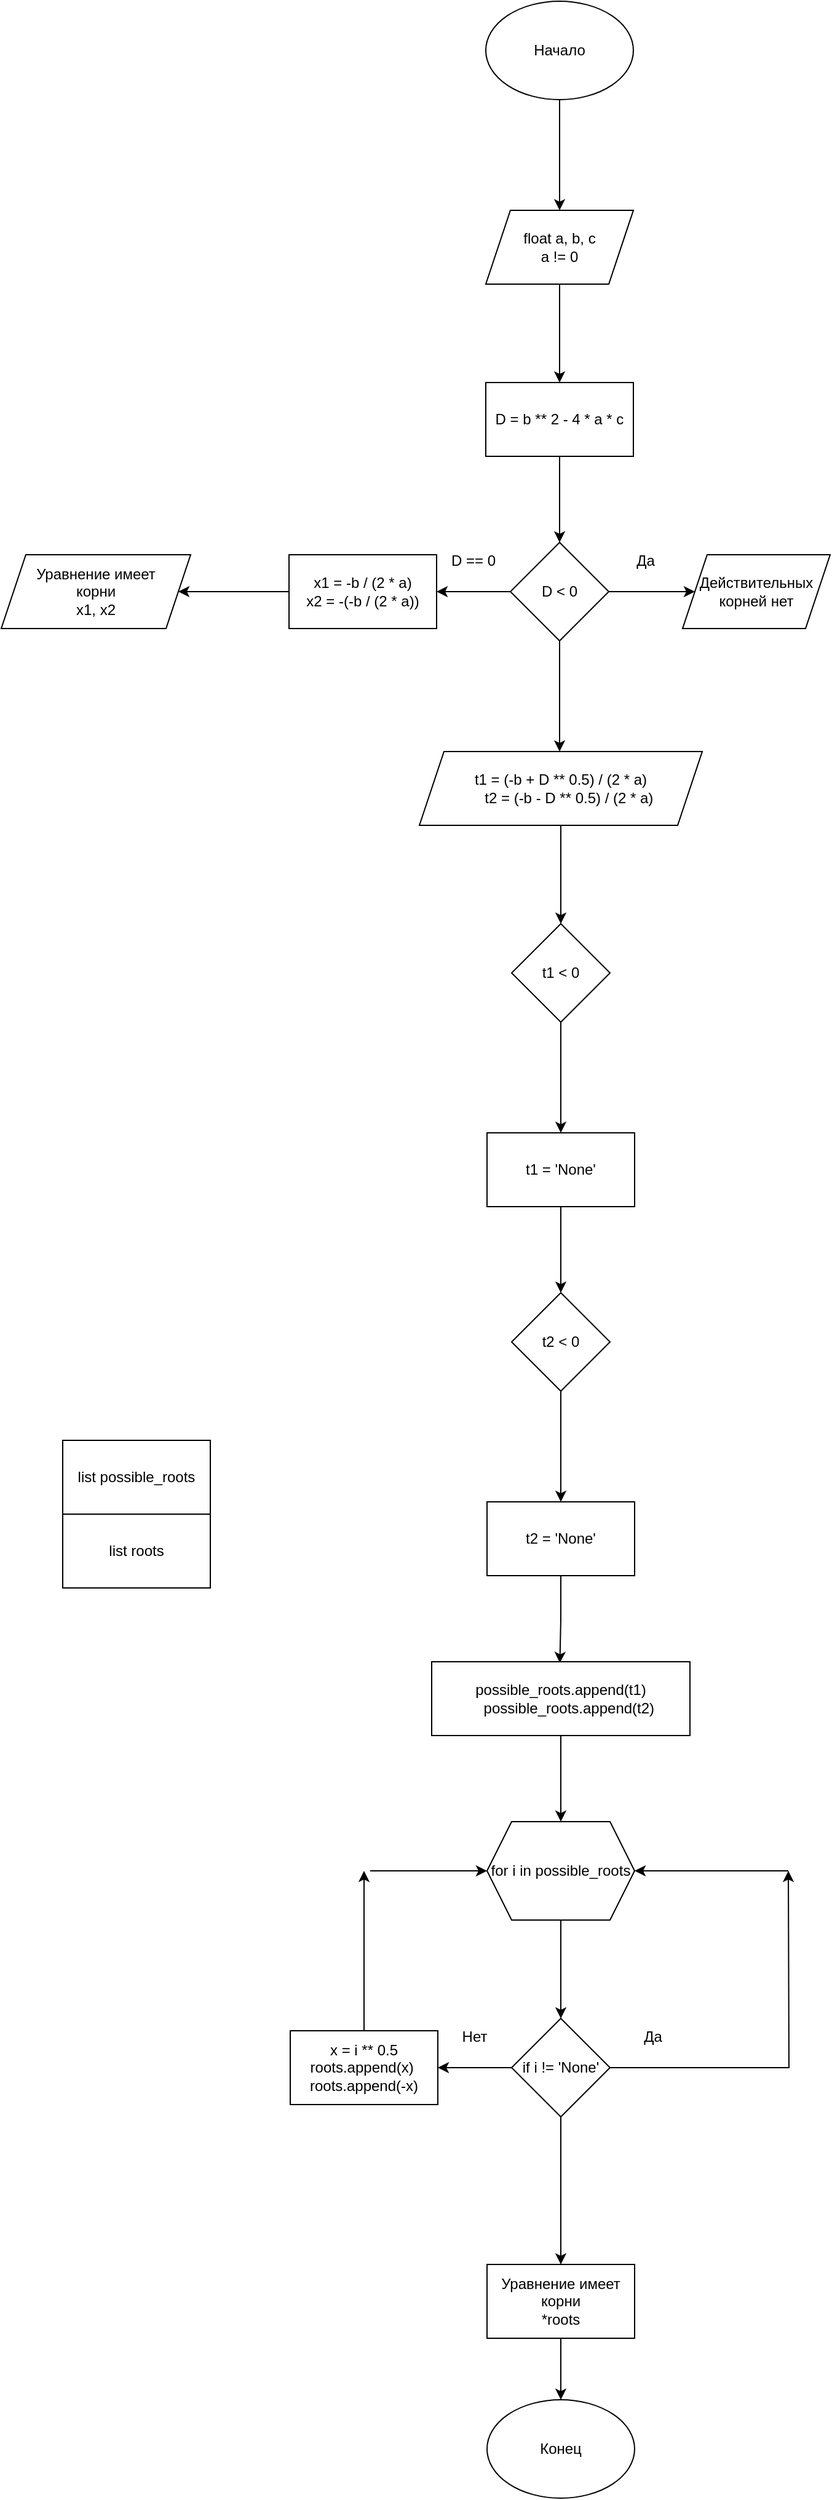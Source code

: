 <mxfile version="15.5.9" type="device"><diagram id="iihoYzBAxwMBxzGWxI2n" name="Page-1"><mxGraphModel dx="1865" dy="547" grid="1" gridSize="10" guides="1" tooltips="1" connect="1" arrows="1" fold="1" page="1" pageScale="1" pageWidth="827" pageHeight="1169" math="0" shadow="0"><root><mxCell id="0"/><mxCell id="1" parent="0"/><mxCell id="AyKairmPAvtW1os0cG4y-4" value="" style="edgeStyle=orthogonalEdgeStyle;rounded=0;orthogonalLoop=1;jettySize=auto;html=1;" edge="1" parent="1" source="AyKairmPAvtW1os0cG4y-1" target="AyKairmPAvtW1os0cG4y-3"><mxGeometry relative="1" as="geometry"/></mxCell><mxCell id="AyKairmPAvtW1os0cG4y-1" value="Начало" style="ellipse;whiteSpace=wrap;html=1;" vertex="1" parent="1"><mxGeometry x="354" y="40" width="120" height="80" as="geometry"/></mxCell><mxCell id="AyKairmPAvtW1os0cG4y-6" value="" style="edgeStyle=orthogonalEdgeStyle;rounded=0;orthogonalLoop=1;jettySize=auto;html=1;" edge="1" parent="1" source="AyKairmPAvtW1os0cG4y-3" target="AyKairmPAvtW1os0cG4y-5"><mxGeometry relative="1" as="geometry"/></mxCell><mxCell id="AyKairmPAvtW1os0cG4y-3" value="float a, b, c&lt;br&gt;a != 0" style="shape=parallelogram;perimeter=parallelogramPerimeter;whiteSpace=wrap;html=1;fixedSize=1;" vertex="1" parent="1"><mxGeometry x="354" y="210" width="120" height="60" as="geometry"/></mxCell><mxCell id="AyKairmPAvtW1os0cG4y-8" value="" style="edgeStyle=orthogonalEdgeStyle;rounded=0;orthogonalLoop=1;jettySize=auto;html=1;" edge="1" parent="1" source="AyKairmPAvtW1os0cG4y-5" target="AyKairmPAvtW1os0cG4y-7"><mxGeometry relative="1" as="geometry"/></mxCell><mxCell id="AyKairmPAvtW1os0cG4y-5" value="D = b ** 2 - 4 * a * c" style="whiteSpace=wrap;html=1;" vertex="1" parent="1"><mxGeometry x="354" y="350" width="120" height="60" as="geometry"/></mxCell><mxCell id="AyKairmPAvtW1os0cG4y-10" value="" style="edgeStyle=orthogonalEdgeStyle;rounded=0;orthogonalLoop=1;jettySize=auto;html=1;" edge="1" parent="1" source="AyKairmPAvtW1os0cG4y-7" target="AyKairmPAvtW1os0cG4y-9"><mxGeometry relative="1" as="geometry"/></mxCell><mxCell id="AyKairmPAvtW1os0cG4y-15" value="" style="edgeStyle=orthogonalEdgeStyle;rounded=0;orthogonalLoop=1;jettySize=auto;html=1;" edge="1" parent="1" source="AyKairmPAvtW1os0cG4y-7" target="AyKairmPAvtW1os0cG4y-14"><mxGeometry relative="1" as="geometry"/></mxCell><mxCell id="AyKairmPAvtW1os0cG4y-20" value="" style="edgeStyle=orthogonalEdgeStyle;rounded=0;orthogonalLoop=1;jettySize=auto;html=1;" edge="1" parent="1" source="AyKairmPAvtW1os0cG4y-7"><mxGeometry relative="1" as="geometry"><mxPoint x="414" y="650" as="targetPoint"/></mxGeometry></mxCell><mxCell id="AyKairmPAvtW1os0cG4y-7" value="D &amp;lt; 0" style="rhombus;whiteSpace=wrap;html=1;" vertex="1" parent="1"><mxGeometry x="374" y="480" width="80" height="80" as="geometry"/></mxCell><mxCell id="AyKairmPAvtW1os0cG4y-9" value="Действительных&lt;br&gt;корней нет" style="shape=parallelogram;perimeter=parallelogramPerimeter;whiteSpace=wrap;html=1;fixedSize=1;" vertex="1" parent="1"><mxGeometry x="514" y="490" width="120" height="60" as="geometry"/></mxCell><mxCell id="AyKairmPAvtW1os0cG4y-11" value="Да" style="text;html=1;strokeColor=none;fillColor=none;align=center;verticalAlign=middle;whiteSpace=wrap;rounded=0;" vertex="1" parent="1"><mxGeometry x="454" y="480" width="60" height="30" as="geometry"/></mxCell><mxCell id="AyKairmPAvtW1os0cG4y-17" value="" style="edgeStyle=orthogonalEdgeStyle;rounded=0;orthogonalLoop=1;jettySize=auto;html=1;" edge="1" parent="1" source="AyKairmPAvtW1os0cG4y-14" target="AyKairmPAvtW1os0cG4y-16"><mxGeometry relative="1" as="geometry"/></mxCell><mxCell id="AyKairmPAvtW1os0cG4y-14" value="x1 = -b / (2 * a)&lt;br&gt;x2 = -(-b / (2 * a))" style="whiteSpace=wrap;html=1;" vertex="1" parent="1"><mxGeometry x="194" y="490" width="120" height="60" as="geometry"/></mxCell><mxCell id="AyKairmPAvtW1os0cG4y-16" value="Уравнение имеет&lt;br&gt;корни&lt;br&gt;x1, x2" style="shape=parallelogram;perimeter=parallelogramPerimeter;whiteSpace=wrap;html=1;fixedSize=1;" vertex="1" parent="1"><mxGeometry x="-40" y="490" width="154" height="60" as="geometry"/></mxCell><mxCell id="AyKairmPAvtW1os0cG4y-18" value="D == 0" style="text;html=1;strokeColor=none;fillColor=none;align=center;verticalAlign=middle;whiteSpace=wrap;rounded=0;" vertex="1" parent="1"><mxGeometry x="314" y="480" width="60" height="30" as="geometry"/></mxCell><mxCell id="AyKairmPAvtW1os0cG4y-23" value="" style="edgeStyle=orthogonalEdgeStyle;rounded=0;orthogonalLoop=1;jettySize=auto;html=1;" edge="1" parent="1" source="AyKairmPAvtW1os0cG4y-21"><mxGeometry relative="1" as="geometry"><mxPoint x="415" y="790" as="targetPoint"/></mxGeometry></mxCell><mxCell id="AyKairmPAvtW1os0cG4y-21" value="&lt;div&gt;t1 = (-b + D ** 0.5) / (2 * a)&lt;/div&gt;&lt;div&gt;&amp;nbsp; &amp;nbsp; t2 = (-b - D ** 0.5) / (2 * a)&lt;/div&gt;" style="shape=parallelogram;perimeter=parallelogramPerimeter;whiteSpace=wrap;html=1;fixedSize=1;" vertex="1" parent="1"><mxGeometry x="300" y="650" width="230" height="60" as="geometry"/></mxCell><mxCell id="AyKairmPAvtW1os0cG4y-28" value="" style="edgeStyle=orthogonalEdgeStyle;rounded=0;orthogonalLoop=1;jettySize=auto;html=1;" edge="1" parent="1" source="AyKairmPAvtW1os0cG4y-24" target="AyKairmPAvtW1os0cG4y-27"><mxGeometry relative="1" as="geometry"/></mxCell><mxCell id="AyKairmPAvtW1os0cG4y-24" value="t1 &amp;lt; 0" style="rhombus;whiteSpace=wrap;html=1;" vertex="1" parent="1"><mxGeometry x="375" y="790" width="80" height="80" as="geometry"/></mxCell><mxCell id="AyKairmPAvtW1os0cG4y-32" value="" style="edgeStyle=orthogonalEdgeStyle;rounded=0;orthogonalLoop=1;jettySize=auto;html=1;" edge="1" parent="1" source="AyKairmPAvtW1os0cG4y-27" target="AyKairmPAvtW1os0cG4y-31"><mxGeometry relative="1" as="geometry"/></mxCell><mxCell id="AyKairmPAvtW1os0cG4y-27" value="t1 = 'None'" style="whiteSpace=wrap;html=1;" vertex="1" parent="1"><mxGeometry x="355" y="960" width="120" height="60" as="geometry"/></mxCell><mxCell id="AyKairmPAvtW1os0cG4y-34" value="" style="edgeStyle=orthogonalEdgeStyle;rounded=0;orthogonalLoop=1;jettySize=auto;html=1;" edge="1" parent="1" source="AyKairmPAvtW1os0cG4y-31" target="AyKairmPAvtW1os0cG4y-33"><mxGeometry relative="1" as="geometry"/></mxCell><mxCell id="AyKairmPAvtW1os0cG4y-31" value="t2 &amp;lt; 0" style="rhombus;whiteSpace=wrap;html=1;" vertex="1" parent="1"><mxGeometry x="375" y="1090" width="80" height="80" as="geometry"/></mxCell><mxCell id="AyKairmPAvtW1os0cG4y-38" style="edgeStyle=orthogonalEdgeStyle;rounded=0;orthogonalLoop=1;jettySize=auto;html=1;entryX=0.49;entryY=0.014;entryDx=0;entryDy=0;entryPerimeter=0;" edge="1" parent="1" source="AyKairmPAvtW1os0cG4y-33"><mxGeometry relative="1" as="geometry"><mxPoint x="414.2" y="1390.98" as="targetPoint"/></mxGeometry></mxCell><mxCell id="AyKairmPAvtW1os0cG4y-33" value="&lt;span&gt;t2&amp;nbsp;= 'None'&lt;/span&gt;" style="whiteSpace=wrap;html=1;" vertex="1" parent="1"><mxGeometry x="355" y="1260" width="120" height="60" as="geometry"/></mxCell><mxCell id="AyKairmPAvtW1os0cG4y-45" value="" style="edgeStyle=orthogonalEdgeStyle;rounded=0;orthogonalLoop=1;jettySize=auto;html=1;" edge="1" parent="1" source="AyKairmPAvtW1os0cG4y-39" target="AyKairmPAvtW1os0cG4y-44"><mxGeometry relative="1" as="geometry"/></mxCell><mxCell id="AyKairmPAvtW1os0cG4y-39" value="&lt;div&gt;possible_roots.append(t1)&lt;/div&gt;&lt;div&gt;&amp;nbsp; &amp;nbsp; possible_roots.append(t2)&lt;/div&gt;" style="rounded=0;whiteSpace=wrap;html=1;" vertex="1" parent="1"><mxGeometry x="310" y="1390" width="210" height="60" as="geometry"/></mxCell><mxCell id="AyKairmPAvtW1os0cG4y-40" value="list possible_roots" style="rounded=0;whiteSpace=wrap;html=1;" vertex="1" parent="1"><mxGeometry x="10" y="1210" width="120" height="60" as="geometry"/></mxCell><mxCell id="AyKairmPAvtW1os0cG4y-41" value="list roots" style="rounded=0;whiteSpace=wrap;html=1;" vertex="1" parent="1"><mxGeometry x="10" y="1270" width="120" height="60" as="geometry"/></mxCell><mxCell id="AyKairmPAvtW1os0cG4y-47" value="" style="edgeStyle=orthogonalEdgeStyle;rounded=0;orthogonalLoop=1;jettySize=auto;html=1;" edge="1" parent="1" source="AyKairmPAvtW1os0cG4y-44" target="AyKairmPAvtW1os0cG4y-46"><mxGeometry relative="1" as="geometry"/></mxCell><mxCell id="AyKairmPAvtW1os0cG4y-44" value="for i in possible_roots" style="shape=hexagon;perimeter=hexagonPerimeter2;whiteSpace=wrap;html=1;fixedSize=1;rounded=0;" vertex="1" parent="1"><mxGeometry x="355" y="1520" width="120" height="80" as="geometry"/></mxCell><mxCell id="AyKairmPAvtW1os0cG4y-49" value="" style="edgeStyle=orthogonalEdgeStyle;rounded=0;orthogonalLoop=1;jettySize=auto;html=1;" edge="1" parent="1" source="AyKairmPAvtW1os0cG4y-46" target="AyKairmPAvtW1os0cG4y-48"><mxGeometry relative="1" as="geometry"/></mxCell><mxCell id="AyKairmPAvtW1os0cG4y-52" style="edgeStyle=orthogonalEdgeStyle;rounded=0;orthogonalLoop=1;jettySize=auto;html=1;" edge="1" parent="1" source="AyKairmPAvtW1os0cG4y-46"><mxGeometry relative="1" as="geometry"><mxPoint x="600" y="1560" as="targetPoint"/></mxGeometry></mxCell><mxCell id="AyKairmPAvtW1os0cG4y-57" style="edgeStyle=orthogonalEdgeStyle;rounded=0;orthogonalLoop=1;jettySize=auto;html=1;" edge="1" parent="1" source="AyKairmPAvtW1os0cG4y-46"><mxGeometry relative="1" as="geometry"><mxPoint x="415" y="1880" as="targetPoint"/></mxGeometry></mxCell><mxCell id="AyKairmPAvtW1os0cG4y-46" value="if i != 'None'" style="rhombus;whiteSpace=wrap;html=1;rounded=0;" vertex="1" parent="1"><mxGeometry x="375" y="1680" width="80" height="80" as="geometry"/></mxCell><mxCell id="AyKairmPAvtW1os0cG4y-55" style="edgeStyle=orthogonalEdgeStyle;rounded=0;orthogonalLoop=1;jettySize=auto;html=1;" edge="1" parent="1" source="AyKairmPAvtW1os0cG4y-48"><mxGeometry relative="1" as="geometry"><mxPoint x="255" y="1560" as="targetPoint"/></mxGeometry></mxCell><mxCell id="AyKairmPAvtW1os0cG4y-48" value="x = i ** 0.5&lt;br&gt;&lt;div&gt;roots.append(x)&lt;span&gt;&amp;nbsp; roots.append(-x)&lt;/span&gt;&lt;/div&gt;" style="whiteSpace=wrap;html=1;rounded=0;" vertex="1" parent="1"><mxGeometry x="195" y="1690" width="120" height="60" as="geometry"/></mxCell><mxCell id="AyKairmPAvtW1os0cG4y-51" value="Нет" style="text;html=1;strokeColor=none;fillColor=none;align=center;verticalAlign=middle;whiteSpace=wrap;rounded=0;" vertex="1" parent="1"><mxGeometry x="315" y="1680" width="60" height="30" as="geometry"/></mxCell><mxCell id="AyKairmPAvtW1os0cG4y-53" value="" style="endArrow=classic;html=1;rounded=0;entryX=1;entryY=0.5;entryDx=0;entryDy=0;" edge="1" parent="1" target="AyKairmPAvtW1os0cG4y-44"><mxGeometry width="50" height="50" relative="1" as="geometry"><mxPoint x="600" y="1560" as="sourcePoint"/><mxPoint x="550" y="1550" as="targetPoint"/></mxGeometry></mxCell><mxCell id="AyKairmPAvtW1os0cG4y-54" value="Да" style="text;html=1;strokeColor=none;fillColor=none;align=center;verticalAlign=middle;whiteSpace=wrap;rounded=0;" vertex="1" parent="1"><mxGeometry x="460" y="1680" width="60" height="30" as="geometry"/></mxCell><mxCell id="AyKairmPAvtW1os0cG4y-56" value="" style="endArrow=classic;html=1;rounded=0;entryX=0;entryY=0.5;entryDx=0;entryDy=0;" edge="1" parent="1" target="AyKairmPAvtW1os0cG4y-44"><mxGeometry width="50" height="50" relative="1" as="geometry"><mxPoint x="260" y="1560" as="sourcePoint"/><mxPoint x="300" y="1510" as="targetPoint"/></mxGeometry></mxCell><mxCell id="AyKairmPAvtW1os0cG4y-60" value="" style="edgeStyle=orthogonalEdgeStyle;rounded=0;orthogonalLoop=1;jettySize=auto;html=1;" edge="1" parent="1" source="AyKairmPAvtW1os0cG4y-58" target="AyKairmPAvtW1os0cG4y-59"><mxGeometry relative="1" as="geometry"/></mxCell><mxCell id="AyKairmPAvtW1os0cG4y-58" value="Уравнение имеет корни&lt;br&gt;*roots" style="rounded=0;whiteSpace=wrap;html=1;" vertex="1" parent="1"><mxGeometry x="355" y="1880" width="120" height="60" as="geometry"/></mxCell><mxCell id="AyKairmPAvtW1os0cG4y-59" value="Конец" style="ellipse;whiteSpace=wrap;html=1;" vertex="1" parent="1"><mxGeometry x="355" y="1990" width="120" height="80" as="geometry"/></mxCell></root></mxGraphModel></diagram></mxfile>